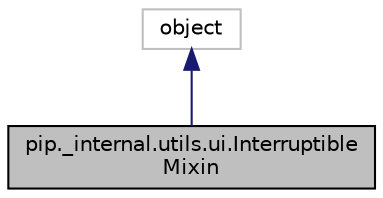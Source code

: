 digraph "pip._internal.utils.ui.InterruptibleMixin"
{
  edge [fontname="Helvetica",fontsize="10",labelfontname="Helvetica",labelfontsize="10"];
  node [fontname="Helvetica",fontsize="10",shape=record];
  Node12 [label="pip._internal.utils.ui.Interruptible\lMixin",height=0.2,width=0.4,color="black", fillcolor="grey75", style="filled", fontcolor="black"];
  Node13 -> Node12 [dir="back",color="midnightblue",fontsize="10",style="solid",fontname="Helvetica"];
  Node13 [label="object",height=0.2,width=0.4,color="grey75", fillcolor="white", style="filled"];
}
